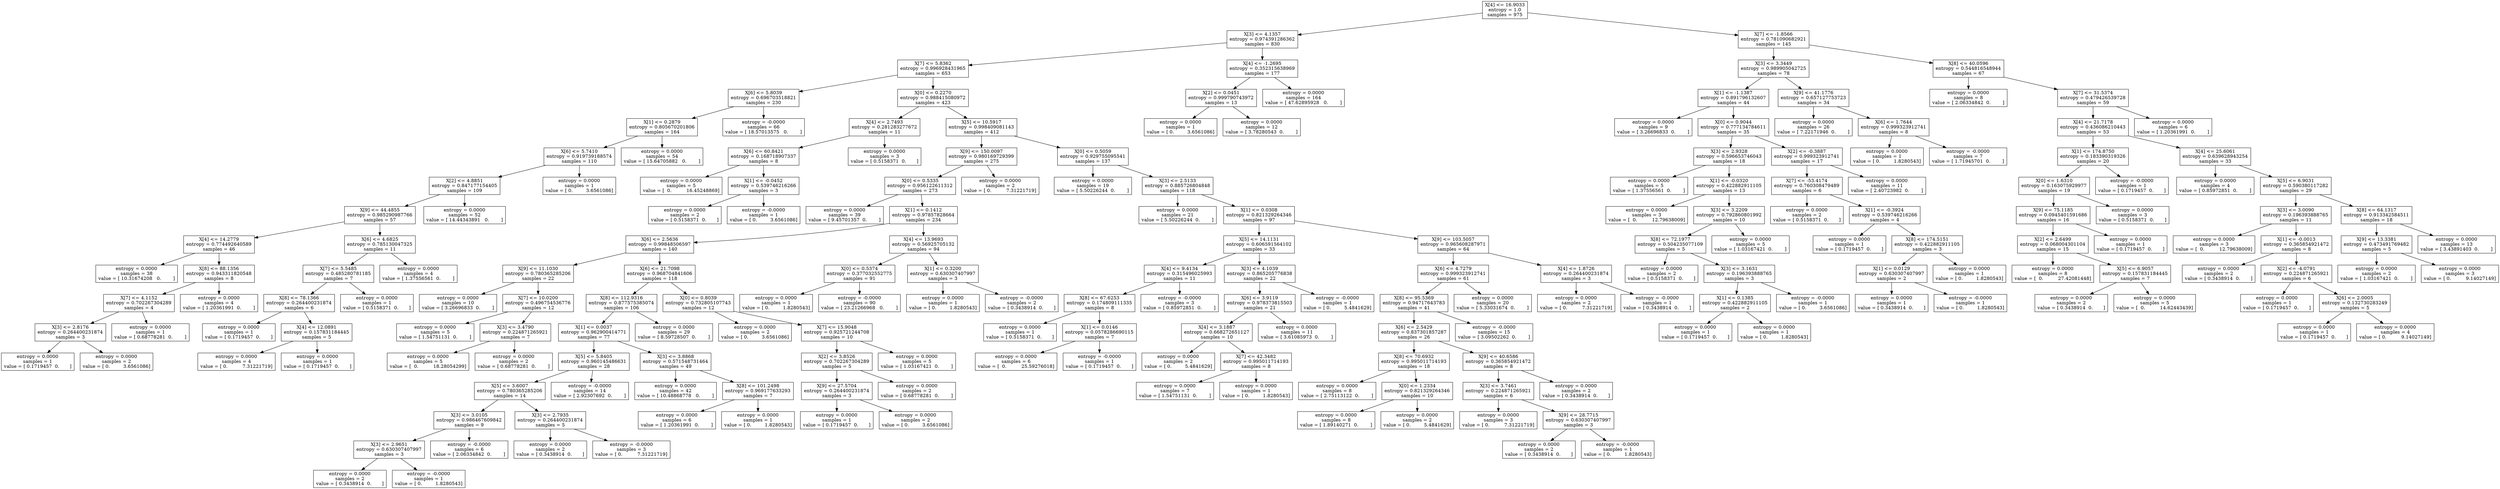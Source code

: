 digraph Tree {
0 [label="X[4] <= 16.9033\nentropy = 1.0\nsamples = 975", shape="box"] ;
1 [label="X[3] <= 4.1357\nentropy = 0.974391286362\nsamples = 830", shape="box"] ;
0 -> 1 ;
2 [label="X[7] <= 5.8362\nentropy = 0.996928431965\nsamples = 653", shape="box"] ;
1 -> 2 ;
3 [label="X[6] <= 5.8039\nentropy = 0.696703518821\nsamples = 230", shape="box"] ;
2 -> 3 ;
4 [label="X[1] <= 0.2879\nentropy = 0.805670201806\nsamples = 164", shape="box"] ;
3 -> 4 ;
5 [label="X[6] <= 5.7410\nentropy = 0.919739188574\nsamples = 110", shape="box"] ;
4 -> 5 ;
6 [label="X[2] <= 4.8851\nentropy = 0.847177154405\nsamples = 109", shape="box"] ;
5 -> 6 ;
7 [label="X[9] <= 44.4855\nentropy = 0.985290987766\nsamples = 57", shape="box"] ;
6 -> 7 ;
8 [label="X[4] <= 14.2779\nentropy = 0.774492640589\nsamples = 46", shape="box"] ;
7 -> 8 ;
9 [label="entropy = 0.0000\nsamples = 38\nvalue = [ 10.31674208   0.        ]", shape="box"] ;
8 -> 9 ;
10 [label="X[8] <= 88.1356\nentropy = 0.943311820548\nsamples = 8", shape="box"] ;
8 -> 10 ;
11 [label="X[7] <= 4.1152\nentropy = 0.702267304289\nsamples = 4", shape="box"] ;
10 -> 11 ;
12 [label="X[3] <= 2.8176\nentropy = 0.264400231874\nsamples = 3", shape="box"] ;
11 -> 12 ;
13 [label="entropy = 0.0000\nsamples = 1\nvalue = [ 0.1719457  0.       ]", shape="box"] ;
12 -> 13 ;
14 [label="entropy = 0.0000\nsamples = 2\nvalue = [ 0.         3.6561086]", shape="box"] ;
12 -> 14 ;
15 [label="entropy = 0.0000\nsamples = 1\nvalue = [ 0.68778281  0.        ]", shape="box"] ;
11 -> 15 ;
16 [label="entropy = 0.0000\nsamples = 4\nvalue = [ 1.20361991  0.        ]", shape="box"] ;
10 -> 16 ;
17 [label="X[6] <= 4.6825\nentropy = 0.785130047325\nsamples = 11", shape="box"] ;
7 -> 17 ;
18 [label="X[7] <= 5.5485\nentropy = 0.485280781185\nsamples = 7", shape="box"] ;
17 -> 18 ;
19 [label="X[8] <= 78.1366\nentropy = 0.264400231874\nsamples = 6", shape="box"] ;
18 -> 19 ;
20 [label="entropy = 0.0000\nsamples = 1\nvalue = [ 0.1719457  0.       ]", shape="box"] ;
19 -> 20 ;
21 [label="X[4] <= 12.0891\nentropy = 0.157831184445\nsamples = 5", shape="box"] ;
19 -> 21 ;
22 [label="entropy = 0.0000\nsamples = 4\nvalue = [ 0.          7.31221719]", shape="box"] ;
21 -> 22 ;
23 [label="entropy = 0.0000\nsamples = 1\nvalue = [ 0.1719457  0.       ]", shape="box"] ;
21 -> 23 ;
24 [label="entropy = 0.0000\nsamples = 1\nvalue = [ 0.5158371  0.       ]", shape="box"] ;
18 -> 24 ;
25 [label="entropy = 0.0000\nsamples = 4\nvalue = [ 1.37556561  0.        ]", shape="box"] ;
17 -> 25 ;
26 [label="entropy = 0.0000\nsamples = 52\nvalue = [ 14.44343891   0.        ]", shape="box"] ;
6 -> 26 ;
27 [label="entropy = 0.0000\nsamples = 1\nvalue = [ 0.         3.6561086]", shape="box"] ;
5 -> 27 ;
28 [label="entropy = 0.0000\nsamples = 54\nvalue = [ 15.64705882   0.        ]", shape="box"] ;
4 -> 28 ;
29 [label="entropy = -0.0000\nsamples = 66\nvalue = [ 18.57013575   0.        ]", shape="box"] ;
3 -> 29 ;
30 [label="X[0] <= 0.2270\nentropy = 0.988415080972\nsamples = 423", shape="box"] ;
2 -> 30 ;
31 [label="X[4] <= 2.7493\nentropy = 0.281283277672\nsamples = 11", shape="box"] ;
30 -> 31 ;
32 [label="X[6] <= 60.8421\nentropy = 0.168718907337\nsamples = 8", shape="box"] ;
31 -> 32 ;
33 [label="entropy = 0.0000\nsamples = 5\nvalue = [  0.          16.45248869]", shape="box"] ;
32 -> 33 ;
34 [label="X[1] <= -0.0452\nentropy = 0.539746216266\nsamples = 3", shape="box"] ;
32 -> 34 ;
35 [label="entropy = 0.0000\nsamples = 2\nvalue = [ 0.5158371  0.       ]", shape="box"] ;
34 -> 35 ;
36 [label="entropy = -0.0000\nsamples = 1\nvalue = [ 0.         3.6561086]", shape="box"] ;
34 -> 36 ;
37 [label="entropy = 0.0000\nsamples = 3\nvalue = [ 0.5158371  0.       ]", shape="box"] ;
31 -> 37 ;
38 [label="X[5] <= 10.5917\nentropy = 0.998409081143\nsamples = 412", shape="box"] ;
30 -> 38 ;
39 [label="X[9] <= 150.0097\nentropy = 0.980169729399\nsamples = 275", shape="box"] ;
38 -> 39 ;
40 [label="X[0] <= 0.5335\nentropy = 0.956122611312\nsamples = 273", shape="box"] ;
39 -> 40 ;
41 [label="entropy = 0.0000\nsamples = 39\nvalue = [ 9.45701357  0.        ]", shape="box"] ;
40 -> 41 ;
42 [label="X[1] <= 0.1412\nentropy = 0.97857828664\nsamples = 234", shape="box"] ;
40 -> 42 ;
43 [label="X[6] <= 2.5636\nentropy = 0.99848506597\nsamples = 140", shape="box"] ;
42 -> 43 ;
44 [label="X[9] <= 11.1030\nentropy = 0.780365285206\nsamples = 22", shape="box"] ;
43 -> 44 ;
45 [label="entropy = 0.0000\nsamples = 10\nvalue = [ 3.26696833  0.        ]", shape="box"] ;
44 -> 45 ;
46 [label="X[7] <= 10.0200\nentropy = 0.496754536776\nsamples = 12", shape="box"] ;
44 -> 46 ;
47 [label="entropy = 0.0000\nsamples = 5\nvalue = [ 1.54751131  0.        ]", shape="box"] ;
46 -> 47 ;
48 [label="X[3] <= 3.4790\nentropy = 0.224871265921\nsamples = 7", shape="box"] ;
46 -> 48 ;
49 [label="entropy = 0.0000\nsamples = 5\nvalue = [  0.          18.28054299]", shape="box"] ;
48 -> 49 ;
50 [label="entropy = 0.0000\nsamples = 2\nvalue = [ 0.68778281  0.        ]", shape="box"] ;
48 -> 50 ;
51 [label="X[6] <= 21.7098\nentropy = 0.968704841606\nsamples = 118", shape="box"] ;
43 -> 51 ;
52 [label="X[8] <= 112.9316\nentropy = 0.877575385074\nsamples = 106", shape="box"] ;
51 -> 52 ;
53 [label="X[1] <= 0.0037\nentropy = 0.962900414771\nsamples = 77", shape="box"] ;
52 -> 53 ;
54 [label="X[5] <= 5.8405\nentropy = 0.960145486631\nsamples = 28", shape="box"] ;
53 -> 54 ;
55 [label="X[5] <= 3.6007\nentropy = 0.780365285206\nsamples = 14", shape="box"] ;
54 -> 55 ;
56 [label="X[3] <= 3.0105\nentropy = 0.986467609842\nsamples = 9", shape="box"] ;
55 -> 56 ;
57 [label="X[3] <= 2.9651\nentropy = 0.630307407997\nsamples = 3", shape="box"] ;
56 -> 57 ;
58 [label="entropy = 0.0000\nsamples = 2\nvalue = [ 0.3438914  0.       ]", shape="box"] ;
57 -> 58 ;
59 [label="entropy = -0.0000\nsamples = 1\nvalue = [ 0.         1.8280543]", shape="box"] ;
57 -> 59 ;
60 [label="entropy = -0.0000\nsamples = 6\nvalue = [ 2.06334842  0.        ]", shape="box"] ;
56 -> 60 ;
61 [label="X[3] <= 2.7935\nentropy = 0.264400231874\nsamples = 5", shape="box"] ;
55 -> 61 ;
62 [label="entropy = 0.0000\nsamples = 2\nvalue = [ 0.3438914  0.       ]", shape="box"] ;
61 -> 62 ;
63 [label="entropy = -0.0000\nsamples = 3\nvalue = [ 0.          7.31221719]", shape="box"] ;
61 -> 63 ;
64 [label="entropy = -0.0000\nsamples = 14\nvalue = [ 2.92307692  0.        ]", shape="box"] ;
54 -> 64 ;
65 [label="X[3] <= 3.8868\nentropy = 0.571548731464\nsamples = 49", shape="box"] ;
53 -> 65 ;
66 [label="entropy = 0.0000\nsamples = 42\nvalue = [ 10.48868778   0.        ]", shape="box"] ;
65 -> 66 ;
67 [label="X[8] <= 101.2498\nentropy = 0.969177633293\nsamples = 7", shape="box"] ;
65 -> 67 ;
68 [label="entropy = 0.0000\nsamples = 6\nvalue = [ 1.20361991  0.        ]", shape="box"] ;
67 -> 68 ;
69 [label="entropy = 0.0000\nsamples = 1\nvalue = [ 0.         1.8280543]", shape="box"] ;
67 -> 69 ;
70 [label="entropy = 0.0000\nsamples = 29\nvalue = [ 8.59728507  0.        ]", shape="box"] ;
52 -> 70 ;
71 [label="X[0] <= 0.8039\nentropy = 0.732805107743\nsamples = 12", shape="box"] ;
51 -> 71 ;
72 [label="entropy = 0.0000\nsamples = 2\nvalue = [ 0.         3.6561086]", shape="box"] ;
71 -> 72 ;
73 [label="X[7] <= 15.9048\nentropy = 0.925721244708\nsamples = 10", shape="box"] ;
71 -> 73 ;
74 [label="X[2] <= 3.8526\nentropy = 0.702267304289\nsamples = 5", shape="box"] ;
73 -> 74 ;
75 [label="X[9] <= 27.5704\nentropy = 0.264400231874\nsamples = 3", shape="box"] ;
74 -> 75 ;
76 [label="entropy = 0.0000\nsamples = 1\nvalue = [ 0.1719457  0.       ]", shape="box"] ;
75 -> 76 ;
77 [label="entropy = 0.0000\nsamples = 2\nvalue = [ 0.         3.6561086]", shape="box"] ;
75 -> 77 ;
78 [label="entropy = 0.0000\nsamples = 2\nvalue = [ 0.68778281  0.        ]", shape="box"] ;
74 -> 78 ;
79 [label="entropy = 0.0000\nsamples = 5\nvalue = [ 1.03167421  0.        ]", shape="box"] ;
73 -> 79 ;
80 [label="X[4] <= 13.9693\nentropy = 0.56925705132\nsamples = 94", shape="box"] ;
42 -> 80 ;
81 [label="X[0] <= 0.5374\nentropy = 0.377032552775\nsamples = 91", shape="box"] ;
80 -> 81 ;
82 [label="entropy = 0.0000\nsamples = 1\nvalue = [ 0.         1.8280543]", shape="box"] ;
81 -> 82 ;
83 [label="entropy = -0.0000\nsamples = 90\nvalue = [ 23.21266968   0.        ]", shape="box"] ;
81 -> 83 ;
84 [label="X[1] <= 0.3200\nentropy = 0.630307407997\nsamples = 3", shape="box"] ;
80 -> 84 ;
85 [label="entropy = 0.0000\nsamples = 1\nvalue = [ 0.         1.8280543]", shape="box"] ;
84 -> 85 ;
86 [label="entropy = -0.0000\nsamples = 2\nvalue = [ 0.3438914  0.       ]", shape="box"] ;
84 -> 86 ;
87 [label="entropy = 0.0000\nsamples = 2\nvalue = [ 0.          7.31221719]", shape="box"] ;
39 -> 87 ;
88 [label="X[0] <= 0.5059\nentropy = 0.929755095541\nsamples = 137", shape="box"] ;
38 -> 88 ;
89 [label="entropy = 0.0000\nsamples = 19\nvalue = [ 5.50226244  0.        ]", shape="box"] ;
88 -> 89 ;
90 [label="X[3] <= 2.5133\nentropy = 0.885726804848\nsamples = 118", shape="box"] ;
88 -> 90 ;
91 [label="entropy = 0.0000\nsamples = 21\nvalue = [ 5.50226244  0.        ]", shape="box"] ;
90 -> 91 ;
92 [label="X[1] <= 0.0308\nentropy = 0.821329264346\nsamples = 97", shape="box"] ;
90 -> 92 ;
93 [label="X[5] <= 14.1131\nentropy = 0.606591564102\nsamples = 33", shape="box"] ;
92 -> 93 ;
94 [label="X[4] <= 9.4134\nentropy = 0.315496025993\nsamples = 11", shape="box"] ;
93 -> 94 ;
95 [label="X[8] <= 67.6253\nentropy = 0.174809111335\nsamples = 8", shape="box"] ;
94 -> 95 ;
96 [label="entropy = 0.0000\nsamples = 1\nvalue = [ 0.5158371  0.       ]", shape="box"] ;
95 -> 96 ;
97 [label="X[1] <= 0.0146\nentropy = 0.0578286690115\nsamples = 7", shape="box"] ;
95 -> 97 ;
98 [label="entropy = 0.0000\nsamples = 6\nvalue = [  0.          25.59276018]", shape="box"] ;
97 -> 98 ;
99 [label="entropy = -0.0000\nsamples = 1\nvalue = [ 0.1719457  0.       ]", shape="box"] ;
97 -> 99 ;
100 [label="entropy = -0.0000\nsamples = 3\nvalue = [ 0.85972851  0.        ]", shape="box"] ;
94 -> 100 ;
101 [label="X[3] <= 4.1039\nentropy = 0.865205776838\nsamples = 22", shape="box"] ;
93 -> 101 ;
102 [label="X[6] <= 3.9119\nentropy = 0.978373815503\nsamples = 21", shape="box"] ;
101 -> 102 ;
103 [label="X[4] <= 3.1887\nentropy = 0.668272651127\nsamples = 10", shape="box"] ;
102 -> 103 ;
104 [label="entropy = 0.0000\nsamples = 2\nvalue = [ 0.         5.4841629]", shape="box"] ;
103 -> 104 ;
105 [label="X[7] <= 42.3482\nentropy = 0.995011714193\nsamples = 8", shape="box"] ;
103 -> 105 ;
106 [label="entropy = 0.0000\nsamples = 7\nvalue = [ 1.54751131  0.        ]", shape="box"] ;
105 -> 106 ;
107 [label="entropy = 0.0000\nsamples = 1\nvalue = [ 0.         1.8280543]", shape="box"] ;
105 -> 107 ;
108 [label="entropy = 0.0000\nsamples = 11\nvalue = [ 3.61085973  0.        ]", shape="box"] ;
102 -> 108 ;
109 [label="entropy = -0.0000\nsamples = 1\nvalue = [ 0.         5.4841629]", shape="box"] ;
101 -> 109 ;
110 [label="X[9] <= 103.5057\nentropy = 0.965608287971\nsamples = 64", shape="box"] ;
92 -> 110 ;
111 [label="X[6] <= 4.7279\nentropy = 0.999323912741\nsamples = 61", shape="box"] ;
110 -> 111 ;
112 [label="X[8] <= 95.5369\nentropy = 0.94717643783\nsamples = 41", shape="box"] ;
111 -> 112 ;
113 [label="X[6] <= 2.5429\nentropy = 0.837301857287\nsamples = 26", shape="box"] ;
112 -> 113 ;
114 [label="X[8] <= 70.6932\nentropy = 0.995011714193\nsamples = 18", shape="box"] ;
113 -> 114 ;
115 [label="entropy = 0.0000\nsamples = 8\nvalue = [ 2.75113122  0.        ]", shape="box"] ;
114 -> 115 ;
116 [label="X[0] <= 1.2334\nentropy = 0.821329264346\nsamples = 10", shape="box"] ;
114 -> 116 ;
117 [label="entropy = 0.0000\nsamples = 8\nvalue = [ 1.89140271  0.        ]", shape="box"] ;
116 -> 117 ;
118 [label="entropy = 0.0000\nsamples = 2\nvalue = [ 0.         5.4841629]", shape="box"] ;
116 -> 118 ;
119 [label="X[9] <= 40.6586\nentropy = 0.365854921472\nsamples = 8", shape="box"] ;
113 -> 119 ;
120 [label="X[3] <= 3.7461\nentropy = 0.224871265921\nsamples = 6", shape="box"] ;
119 -> 120 ;
121 [label="entropy = 0.0000\nsamples = 3\nvalue = [ 0.          7.31221719]", shape="box"] ;
120 -> 121 ;
122 [label="X[9] <= 28.7715\nentropy = 0.630307407997\nsamples = 3", shape="box"] ;
120 -> 122 ;
123 [label="entropy = 0.0000\nsamples = 2\nvalue = [ 0.3438914  0.       ]", shape="box"] ;
122 -> 123 ;
124 [label="entropy = -0.0000\nsamples = 1\nvalue = [ 0.         1.8280543]", shape="box"] ;
122 -> 124 ;
125 [label="entropy = 0.0000\nsamples = 2\nvalue = [ 0.3438914  0.       ]", shape="box"] ;
119 -> 125 ;
126 [label="entropy = -0.0000\nsamples = 15\nvalue = [ 3.09502262  0.        ]", shape="box"] ;
112 -> 126 ;
127 [label="entropy = 0.0000\nsamples = 20\nvalue = [ 5.33031674  0.        ]", shape="box"] ;
111 -> 127 ;
128 [label="X[4] <= 1.8726\nentropy = 0.264400231874\nsamples = 3", shape="box"] ;
110 -> 128 ;
129 [label="entropy = 0.0000\nsamples = 2\nvalue = [ 0.          7.31221719]", shape="box"] ;
128 -> 129 ;
130 [label="entropy = -0.0000\nsamples = 1\nvalue = [ 0.3438914  0.       ]", shape="box"] ;
128 -> 130 ;
131 [label="X[4] <= -1.2695\nentropy = 0.352315638969\nsamples = 177", shape="box"] ;
1 -> 131 ;
132 [label="X[2] <= 0.0451\nentropy = 0.999790743972\nsamples = 13", shape="box"] ;
131 -> 132 ;
133 [label="entropy = 0.0000\nsamples = 1\nvalue = [ 0.         3.6561086]", shape="box"] ;
132 -> 133 ;
134 [label="entropy = 0.0000\nsamples = 12\nvalue = [ 3.78280543  0.        ]", shape="box"] ;
132 -> 134 ;
135 [label="entropy = 0.0000\nsamples = 164\nvalue = [ 47.62895928   0.        ]", shape="box"] ;
131 -> 135 ;
136 [label="X[7] <= -1.8566\nentropy = 0.781090682921\nsamples = 145", shape="box"] ;
0 -> 136 ;
137 [label="X[3] <= 3.3449\nentropy = 0.989905042725\nsamples = 78", shape="box"] ;
136 -> 137 ;
138 [label="X[1] <= -1.1387\nentropy = 0.891796132607\nsamples = 44", shape="box"] ;
137 -> 138 ;
139 [label="entropy = 0.0000\nsamples = 9\nvalue = [ 3.26696833  0.        ]", shape="box"] ;
138 -> 139 ;
140 [label="X[0] <= 0.9044\nentropy = 0.777134784611\nsamples = 35", shape="box"] ;
138 -> 140 ;
141 [label="X[3] <= 2.9328\nentropy = 0.596653746043\nsamples = 18", shape="box"] ;
140 -> 141 ;
142 [label="entropy = 0.0000\nsamples = 5\nvalue = [ 1.37556561  0.        ]", shape="box"] ;
141 -> 142 ;
143 [label="X[1] <= -0.0320\nentropy = 0.422882911105\nsamples = 13", shape="box"] ;
141 -> 143 ;
144 [label="entropy = 0.0000\nsamples = 3\nvalue = [  0.          12.79638009]", shape="box"] ;
143 -> 144 ;
145 [label="X[3] <= 3.2209\nentropy = 0.792860801992\nsamples = 10", shape="box"] ;
143 -> 145 ;
146 [label="X[8] <= 72.1977\nentropy = 0.504235077109\nsamples = 5", shape="box"] ;
145 -> 146 ;
147 [label="entropy = 0.0000\nsamples = 2\nvalue = [ 0.5158371  0.       ]", shape="box"] ;
146 -> 147 ;
148 [label="X[3] <= 3.1631\nentropy = 0.196393888765\nsamples = 3", shape="box"] ;
146 -> 148 ;
149 [label="X[1] <= 0.1385\nentropy = 0.422882911105\nsamples = 2", shape="box"] ;
148 -> 149 ;
150 [label="entropy = 0.0000\nsamples = 1\nvalue = [ 0.1719457  0.       ]", shape="box"] ;
149 -> 150 ;
151 [label="entropy = 0.0000\nsamples = 1\nvalue = [ 0.         1.8280543]", shape="box"] ;
149 -> 151 ;
152 [label="entropy = -0.0000\nsamples = 1\nvalue = [ 0.         3.6561086]", shape="box"] ;
148 -> 152 ;
153 [label="entropy = 0.0000\nsamples = 5\nvalue = [ 1.03167421  0.        ]", shape="box"] ;
145 -> 153 ;
154 [label="X[2] <= -0.3887\nentropy = 0.999323912741\nsamples = 17", shape="box"] ;
140 -> 154 ;
155 [label="X[7] <= -53.4174\nentropy = 0.760308479489\nsamples = 6", shape="box"] ;
154 -> 155 ;
156 [label="entropy = 0.0000\nsamples = 2\nvalue = [ 0.5158371  0.       ]", shape="box"] ;
155 -> 156 ;
157 [label="X[1] <= -0.3924\nentropy = 0.539746216266\nsamples = 4", shape="box"] ;
155 -> 157 ;
158 [label="entropy = 0.0000\nsamples = 1\nvalue = [ 0.1719457  0.       ]", shape="box"] ;
157 -> 158 ;
159 [label="X[8] <= 174.5151\nentropy = 0.422882911105\nsamples = 3", shape="box"] ;
157 -> 159 ;
160 [label="X[1] <= 0.0129\nentropy = 0.630307407997\nsamples = 2", shape="box"] ;
159 -> 160 ;
161 [label="entropy = 0.0000\nsamples = 1\nvalue = [ 0.3438914  0.       ]", shape="box"] ;
160 -> 161 ;
162 [label="entropy = -0.0000\nsamples = 1\nvalue = [ 0.         1.8280543]", shape="box"] ;
160 -> 162 ;
163 [label="entropy = 0.0000\nsamples = 1\nvalue = [ 0.         1.8280543]", shape="box"] ;
159 -> 163 ;
164 [label="entropy = 0.0000\nsamples = 11\nvalue = [ 2.40723982  0.        ]", shape="box"] ;
154 -> 164 ;
165 [label="X[9] <= 41.1776\nentropy = 0.657127753723\nsamples = 34", shape="box"] ;
137 -> 165 ;
166 [label="entropy = 0.0000\nsamples = 26\nvalue = [ 7.22171946  0.        ]", shape="box"] ;
165 -> 166 ;
167 [label="X[6] <= 1.7644\nentropy = 0.999323912741\nsamples = 8", shape="box"] ;
165 -> 167 ;
168 [label="entropy = 0.0000\nsamples = 1\nvalue = [ 0.         1.8280543]", shape="box"] ;
167 -> 168 ;
169 [label="entropy = -0.0000\nsamples = 7\nvalue = [ 1.71945701  0.        ]", shape="box"] ;
167 -> 169 ;
170 [label="X[8] <= 40.0596\nentropy = 0.544816548944\nsamples = 67", shape="box"] ;
136 -> 170 ;
171 [label="entropy = 0.0000\nsamples = 8\nvalue = [ 2.06334842  0.        ]", shape="box"] ;
170 -> 171 ;
172 [label="X[7] <= 31.5374\nentropy = 0.479426539728\nsamples = 59", shape="box"] ;
170 -> 172 ;
173 [label="X[4] <= 21.7178\nentropy = 0.436086210443\nsamples = 53", shape="box"] ;
172 -> 173 ;
174 [label="X[1] <= 174.8750\nentropy = 0.183390319326\nsamples = 20", shape="box"] ;
173 -> 174 ;
175 [label="X[0] <= 1.6310\nentropy = 0.163075929977\nsamples = 19", shape="box"] ;
174 -> 175 ;
176 [label="X[9] <= 75.1185\nentropy = 0.0945401591686\nsamples = 16", shape="box"] ;
175 -> 176 ;
177 [label="X[2] <= 2.6499\nentropy = 0.068004301104\nsamples = 15", shape="box"] ;
176 -> 177 ;
178 [label="entropy = 0.0000\nsamples = 8\nvalue = [  0.          27.42081448]", shape="box"] ;
177 -> 178 ;
179 [label="X[5] <= 6.9057\nentropy = 0.157831184445\nsamples = 7", shape="box"] ;
177 -> 179 ;
180 [label="entropy = 0.0000\nsamples = 2\nvalue = [ 0.3438914  0.       ]", shape="box"] ;
179 -> 180 ;
181 [label="entropy = 0.0000\nsamples = 5\nvalue = [  0.          14.62443439]", shape="box"] ;
179 -> 181 ;
182 [label="entropy = 0.0000\nsamples = 1\nvalue = [ 0.1719457  0.       ]", shape="box"] ;
176 -> 182 ;
183 [label="entropy = 0.0000\nsamples = 3\nvalue = [ 0.5158371  0.       ]", shape="box"] ;
175 -> 183 ;
184 [label="entropy = -0.0000\nsamples = 1\nvalue = [ 0.1719457  0.       ]", shape="box"] ;
174 -> 184 ;
185 [label="X[4] <= 25.6061\nentropy = 0.639628943254\nsamples = 33", shape="box"] ;
173 -> 185 ;
186 [label="entropy = 0.0000\nsamples = 4\nvalue = [ 0.85972851  0.        ]", shape="box"] ;
185 -> 186 ;
187 [label="X[5] <= 6.9031\nentropy = 0.590380117282\nsamples = 29", shape="box"] ;
185 -> 187 ;
188 [label="X[3] <= 3.0090\nentropy = 0.196393888765\nsamples = 11", shape="box"] ;
187 -> 188 ;
189 [label="entropy = 0.0000\nsamples = 3\nvalue = [  0.          12.79638009]", shape="box"] ;
188 -> 189 ;
190 [label="X[1] <= -0.0013\nentropy = 0.365854921472\nsamples = 8", shape="box"] ;
188 -> 190 ;
191 [label="entropy = 0.0000\nsamples = 2\nvalue = [ 0.3438914  0.       ]", shape="box"] ;
190 -> 191 ;
192 [label="X[2] <= -4.0791\nentropy = 0.224871265921\nsamples = 6", shape="box"] ;
190 -> 192 ;
193 [label="entropy = 0.0000\nsamples = 1\nvalue = [ 0.1719457  0.       ]", shape="box"] ;
192 -> 193 ;
194 [label="X[6] <= 2.0005\nentropy = 0.132730283249\nsamples = 5", shape="box"] ;
192 -> 194 ;
195 [label="entropy = 0.0000\nsamples = 1\nvalue = [ 0.1719457  0.       ]", shape="box"] ;
194 -> 195 ;
196 [label="entropy = 0.0000\nsamples = 4\nvalue = [ 0.          9.14027149]", shape="box"] ;
194 -> 196 ;
197 [label="X[8] <= 64.1317\nentropy = 0.913342584511\nsamples = 18", shape="box"] ;
187 -> 197 ;
198 [label="X[9] <= 13.3381\nentropy = 0.473491769482\nsamples = 5", shape="box"] ;
197 -> 198 ;
199 [label="entropy = 0.0000\nsamples = 2\nvalue = [ 1.03167421  0.        ]", shape="box"] ;
198 -> 199 ;
200 [label="entropy = 0.0000\nsamples = 3\nvalue = [ 0.          9.14027149]", shape="box"] ;
198 -> 200 ;
201 [label="entropy = 0.0000\nsamples = 13\nvalue = [ 3.43891403  0.        ]", shape="box"] ;
197 -> 201 ;
202 [label="entropy = 0.0000\nsamples = 6\nvalue = [ 1.20361991  0.        ]", shape="box"] ;
172 -> 202 ;
}